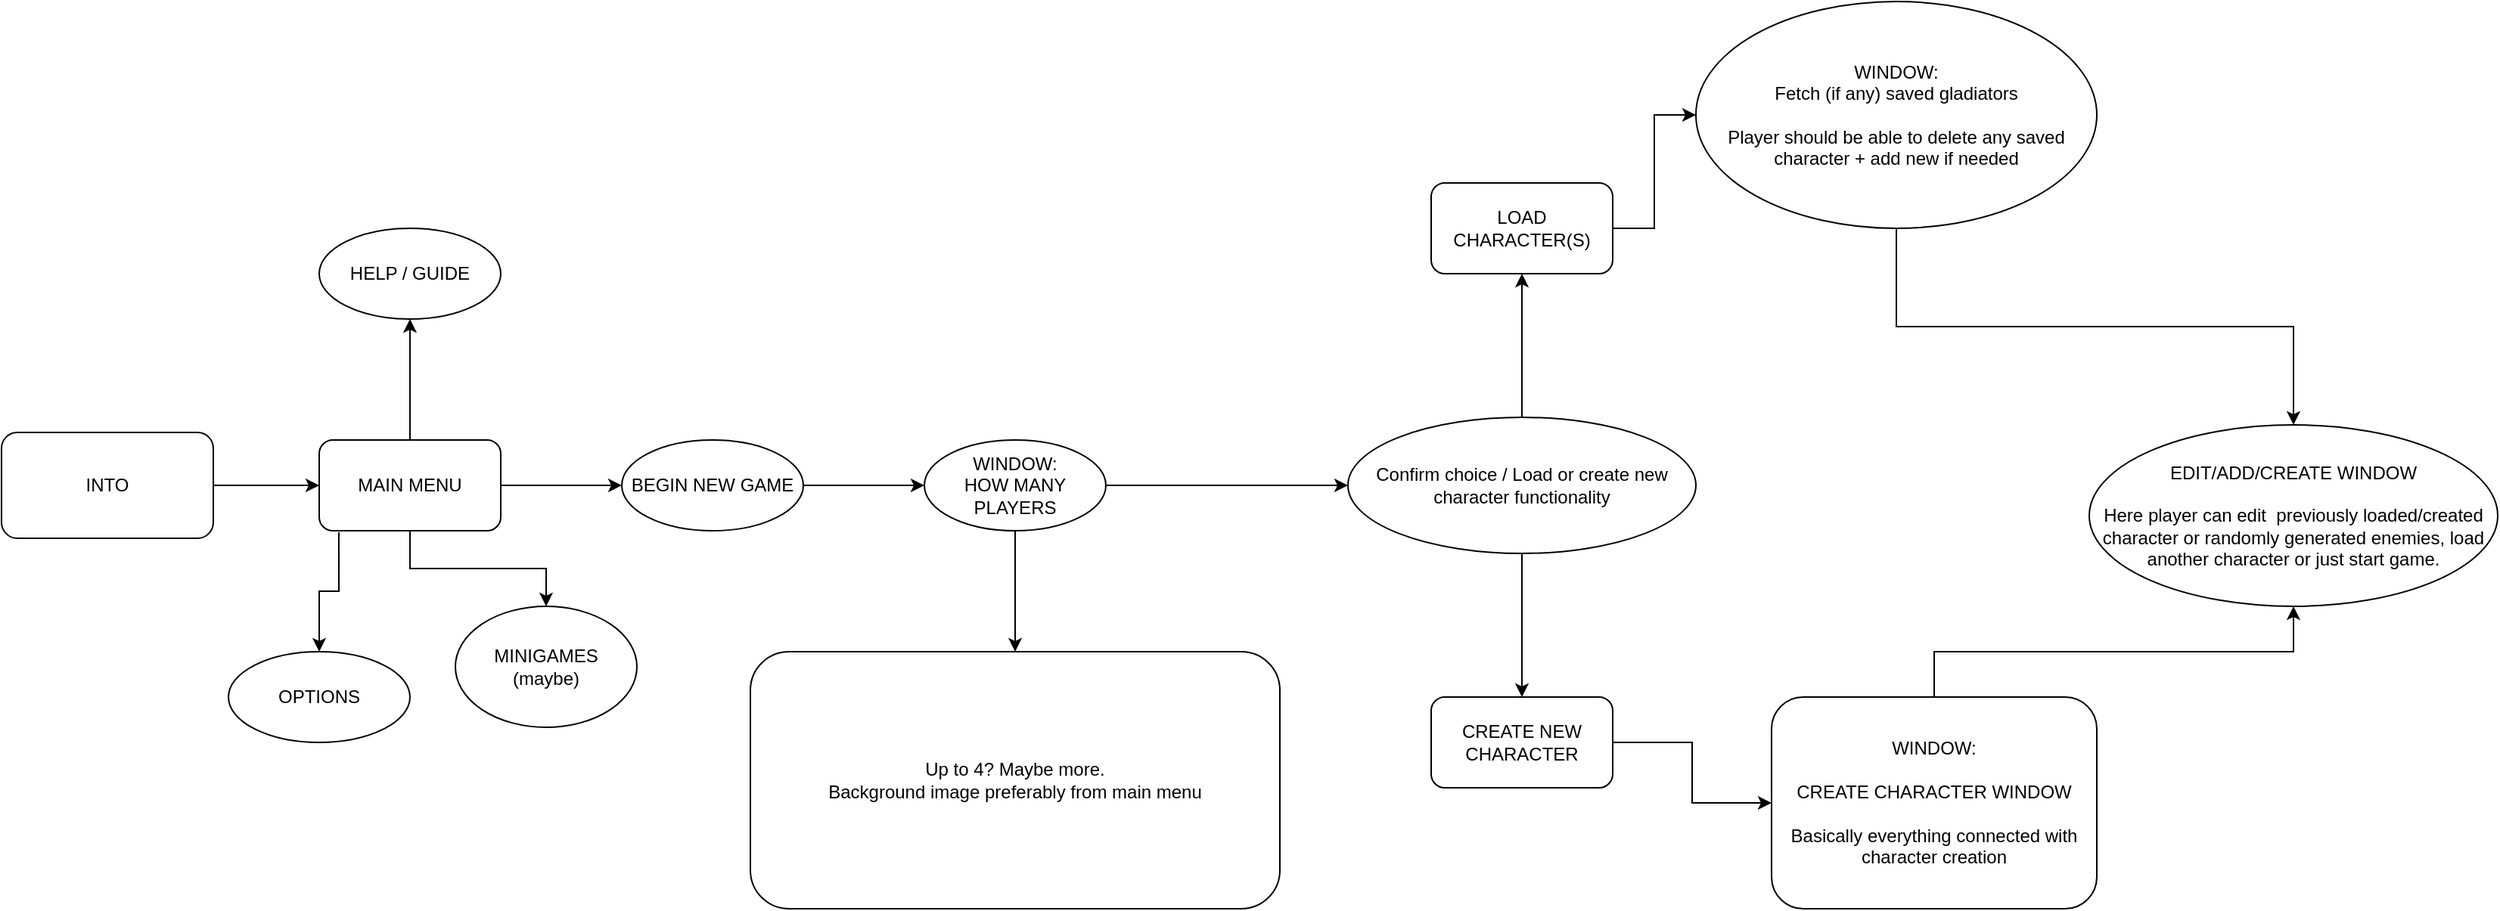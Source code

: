<mxfile version="20.0.3" type="github">
  <diagram id="SZfK_inIEzVROsYKz_Nr" name="Page-1">
    <mxGraphModel dx="2272" dy="780" grid="1" gridSize="10" guides="1" tooltips="1" connect="1" arrows="1" fold="1" page="1" pageScale="1" pageWidth="850" pageHeight="1100" math="0" shadow="0">
      <root>
        <mxCell id="0" />
        <mxCell id="1" parent="0" />
        <mxCell id="ox3uqfzwlMQcpdOZVIlB-2" style="edgeStyle=orthogonalEdgeStyle;rounded=0;orthogonalLoop=1;jettySize=auto;html=1;" parent="1" source="ox3uqfzwlMQcpdOZVIlB-1" target="ox3uqfzwlMQcpdOZVIlB-5" edge="1">
          <mxGeometry relative="1" as="geometry">
            <mxPoint x="-460" y="610" as="targetPoint" />
          </mxGeometry>
        </mxCell>
        <mxCell id="ox3uqfzwlMQcpdOZVIlB-1" value="INTO" style="rounded=1;whiteSpace=wrap;html=1;" parent="1" vertex="1">
          <mxGeometry x="-680" y="575" width="140" height="70" as="geometry" />
        </mxCell>
        <mxCell id="ox3uqfzwlMQcpdOZVIlB-8" value="" style="edgeStyle=orthogonalEdgeStyle;rounded=0;orthogonalLoop=1;jettySize=auto;html=1;" parent="1" source="ox3uqfzwlMQcpdOZVIlB-5" target="ox3uqfzwlMQcpdOZVIlB-7" edge="1">
          <mxGeometry relative="1" as="geometry" />
        </mxCell>
        <mxCell id="ox3uqfzwlMQcpdOZVIlB-10" value="" style="edgeStyle=orthogonalEdgeStyle;rounded=0;orthogonalLoop=1;jettySize=auto;html=1;exitX=0.108;exitY=1.017;exitDx=0;exitDy=0;exitPerimeter=0;" parent="1" source="ox3uqfzwlMQcpdOZVIlB-5" target="ox3uqfzwlMQcpdOZVIlB-9" edge="1">
          <mxGeometry relative="1" as="geometry" />
        </mxCell>
        <mxCell id="ox3uqfzwlMQcpdOZVIlB-12" value="" style="edgeStyle=orthogonalEdgeStyle;rounded=0;orthogonalLoop=1;jettySize=auto;html=1;" parent="1" source="ox3uqfzwlMQcpdOZVIlB-5" target="ox3uqfzwlMQcpdOZVIlB-11" edge="1">
          <mxGeometry relative="1" as="geometry" />
        </mxCell>
        <mxCell id="ox3uqfzwlMQcpdOZVIlB-17" style="edgeStyle=orthogonalEdgeStyle;rounded=0;orthogonalLoop=1;jettySize=auto;html=1;" parent="1" source="ox3uqfzwlMQcpdOZVIlB-5" target="ox3uqfzwlMQcpdOZVIlB-18" edge="1">
          <mxGeometry relative="1" as="geometry">
            <mxPoint x="-350" y="710" as="targetPoint" />
          </mxGeometry>
        </mxCell>
        <mxCell id="ox3uqfzwlMQcpdOZVIlB-5" value="MAIN MENU" style="rounded=1;whiteSpace=wrap;html=1;" parent="1" vertex="1">
          <mxGeometry x="-470" y="580" width="120" height="60" as="geometry" />
        </mxCell>
        <mxCell id="ox3uqfzwlMQcpdOZVIlB-7" value="HELP / GUIDE" style="ellipse;whiteSpace=wrap;html=1;rounded=1;" parent="1" vertex="1">
          <mxGeometry x="-470" y="440" width="120" height="60" as="geometry" />
        </mxCell>
        <mxCell id="ox3uqfzwlMQcpdOZVIlB-9" value="OPTIONS" style="ellipse;whiteSpace=wrap;html=1;rounded=1;" parent="1" vertex="1">
          <mxGeometry x="-530" y="720" width="120" height="60" as="geometry" />
        </mxCell>
        <mxCell id="zvDr6hN8rVWCarO8aaTl-2" value="" style="edgeStyle=orthogonalEdgeStyle;rounded=0;orthogonalLoop=1;jettySize=auto;html=1;" edge="1" parent="1" source="ox3uqfzwlMQcpdOZVIlB-11" target="zvDr6hN8rVWCarO8aaTl-1">
          <mxGeometry relative="1" as="geometry" />
        </mxCell>
        <mxCell id="ox3uqfzwlMQcpdOZVIlB-11" value="BEGIN NEW GAME" style="ellipse;whiteSpace=wrap;html=1;rounded=1;" parent="1" vertex="1">
          <mxGeometry x="-270" y="580" width="120" height="60" as="geometry" />
        </mxCell>
        <mxCell id="ox3uqfzwlMQcpdOZVIlB-18" value="MINIGAMES&lt;br&gt;(maybe)" style="ellipse;whiteSpace=wrap;html=1;" parent="1" vertex="1">
          <mxGeometry x="-380" y="690" width="120" height="80" as="geometry" />
        </mxCell>
        <mxCell id="zvDr6hN8rVWCarO8aaTl-4" value="" style="edgeStyle=orthogonalEdgeStyle;rounded=0;orthogonalLoop=1;jettySize=auto;html=1;" edge="1" parent="1" source="zvDr6hN8rVWCarO8aaTl-1" target="zvDr6hN8rVWCarO8aaTl-3">
          <mxGeometry relative="1" as="geometry" />
        </mxCell>
        <mxCell id="zvDr6hN8rVWCarO8aaTl-6" value="" style="edgeStyle=orthogonalEdgeStyle;rounded=0;orthogonalLoop=1;jettySize=auto;html=1;" edge="1" parent="1" source="zvDr6hN8rVWCarO8aaTl-1" target="zvDr6hN8rVWCarO8aaTl-5">
          <mxGeometry relative="1" as="geometry" />
        </mxCell>
        <mxCell id="zvDr6hN8rVWCarO8aaTl-1" value="WINDOW:&lt;br&gt;HOW MANY PLAYERS" style="ellipse;whiteSpace=wrap;html=1;rounded=1;" vertex="1" parent="1">
          <mxGeometry x="-70" y="580" width="120" height="60" as="geometry" />
        </mxCell>
        <mxCell id="zvDr6hN8rVWCarO8aaTl-3" value="&lt;div&gt;Up to 4? Maybe more. &lt;br&gt;&lt;/div&gt;&lt;div&gt;Background image preferably from main menu&lt;br&gt;&lt;/div&gt;" style="whiteSpace=wrap;html=1;rounded=1;" vertex="1" parent="1">
          <mxGeometry x="-185" y="720" width="350" height="170" as="geometry" />
        </mxCell>
        <mxCell id="zvDr6hN8rVWCarO8aaTl-8" value="" style="edgeStyle=orthogonalEdgeStyle;rounded=0;orthogonalLoop=1;jettySize=auto;html=1;" edge="1" parent="1" source="zvDr6hN8rVWCarO8aaTl-5" target="zvDr6hN8rVWCarO8aaTl-7">
          <mxGeometry relative="1" as="geometry" />
        </mxCell>
        <mxCell id="zvDr6hN8rVWCarO8aaTl-10" value="" style="edgeStyle=orthogonalEdgeStyle;rounded=0;orthogonalLoop=1;jettySize=auto;html=1;" edge="1" parent="1" source="zvDr6hN8rVWCarO8aaTl-5" target="zvDr6hN8rVWCarO8aaTl-9">
          <mxGeometry relative="1" as="geometry" />
        </mxCell>
        <mxCell id="zvDr6hN8rVWCarO8aaTl-5" value="Confirm choice / Load or create new character functionality " style="ellipse;whiteSpace=wrap;html=1;rounded=1;" vertex="1" parent="1">
          <mxGeometry x="210" y="565" width="230" height="90" as="geometry" />
        </mxCell>
        <mxCell id="zvDr6hN8rVWCarO8aaTl-12" value="" style="edgeStyle=orthogonalEdgeStyle;rounded=0;orthogonalLoop=1;jettySize=auto;html=1;" edge="1" parent="1" source="zvDr6hN8rVWCarO8aaTl-7" target="zvDr6hN8rVWCarO8aaTl-11">
          <mxGeometry relative="1" as="geometry" />
        </mxCell>
        <mxCell id="zvDr6hN8rVWCarO8aaTl-7" value="LOAD CHARACTER(S)" style="whiteSpace=wrap;html=1;rounded=1;" vertex="1" parent="1">
          <mxGeometry x="265" y="410" width="120" height="60" as="geometry" />
        </mxCell>
        <mxCell id="zvDr6hN8rVWCarO8aaTl-14" value="" style="edgeStyle=orthogonalEdgeStyle;rounded=0;orthogonalLoop=1;jettySize=auto;html=1;" edge="1" parent="1" source="zvDr6hN8rVWCarO8aaTl-9" target="zvDr6hN8rVWCarO8aaTl-13">
          <mxGeometry relative="1" as="geometry" />
        </mxCell>
        <mxCell id="zvDr6hN8rVWCarO8aaTl-9" value="CREATE NEW CHARACTER" style="whiteSpace=wrap;html=1;rounded=1;" vertex="1" parent="1">
          <mxGeometry x="265" y="750" width="120" height="60" as="geometry" />
        </mxCell>
        <mxCell id="zvDr6hN8rVWCarO8aaTl-15" style="edgeStyle=orthogonalEdgeStyle;rounded=0;orthogonalLoop=1;jettySize=auto;html=1;" edge="1" parent="1" source="zvDr6hN8rVWCarO8aaTl-11" target="zvDr6hN8rVWCarO8aaTl-17">
          <mxGeometry relative="1" as="geometry">
            <mxPoint x="760" y="600" as="targetPoint" />
          </mxGeometry>
        </mxCell>
        <mxCell id="zvDr6hN8rVWCarO8aaTl-11" value="&lt;div&gt;WINDOW:&lt;/div&gt;&lt;div&gt;Fetch (if any) saved gladiators&lt;br&gt;&lt;/div&gt;&lt;div&gt;&lt;br&gt;&lt;/div&gt;&lt;div&gt;Player should be able to delete any saved character + add new if needed&lt;br&gt;&lt;/div&gt;" style="ellipse;whiteSpace=wrap;html=1;rounded=1;" vertex="1" parent="1">
          <mxGeometry x="440" y="290" width="265" height="150" as="geometry" />
        </mxCell>
        <mxCell id="zvDr6hN8rVWCarO8aaTl-16" style="edgeStyle=orthogonalEdgeStyle;rounded=0;orthogonalLoop=1;jettySize=auto;html=1;entryX=0.5;entryY=1;entryDx=0;entryDy=0;" edge="1" parent="1" source="zvDr6hN8rVWCarO8aaTl-13" target="zvDr6hN8rVWCarO8aaTl-17">
          <mxGeometry relative="1" as="geometry">
            <mxPoint x="760" y="730" as="targetPoint" />
          </mxGeometry>
        </mxCell>
        <mxCell id="zvDr6hN8rVWCarO8aaTl-13" value="&lt;div&gt;WINDOW:&lt;/div&gt;&lt;div&gt;&lt;br&gt;&lt;/div&gt;&lt;div&gt;CREATE CHARACTER WINDOW&lt;/div&gt;&lt;div&gt;&lt;br&gt;&lt;/div&gt;&lt;div&gt;Basically everything connected with character creation&lt;br&gt;&lt;/div&gt;" style="whiteSpace=wrap;html=1;rounded=1;" vertex="1" parent="1">
          <mxGeometry x="490" y="750" width="215" height="140" as="geometry" />
        </mxCell>
        <mxCell id="zvDr6hN8rVWCarO8aaTl-17" value="EDIT/ADD/CREATE WINDOW&lt;br&gt;&lt;br&gt;Here player can edit&amp;nbsp; previously loaded/created character or randomly generated enemies, load another character or just start game." style="ellipse;whiteSpace=wrap;html=1;" vertex="1" parent="1">
          <mxGeometry x="700" y="570" width="270" height="120" as="geometry" />
        </mxCell>
      </root>
    </mxGraphModel>
  </diagram>
</mxfile>
